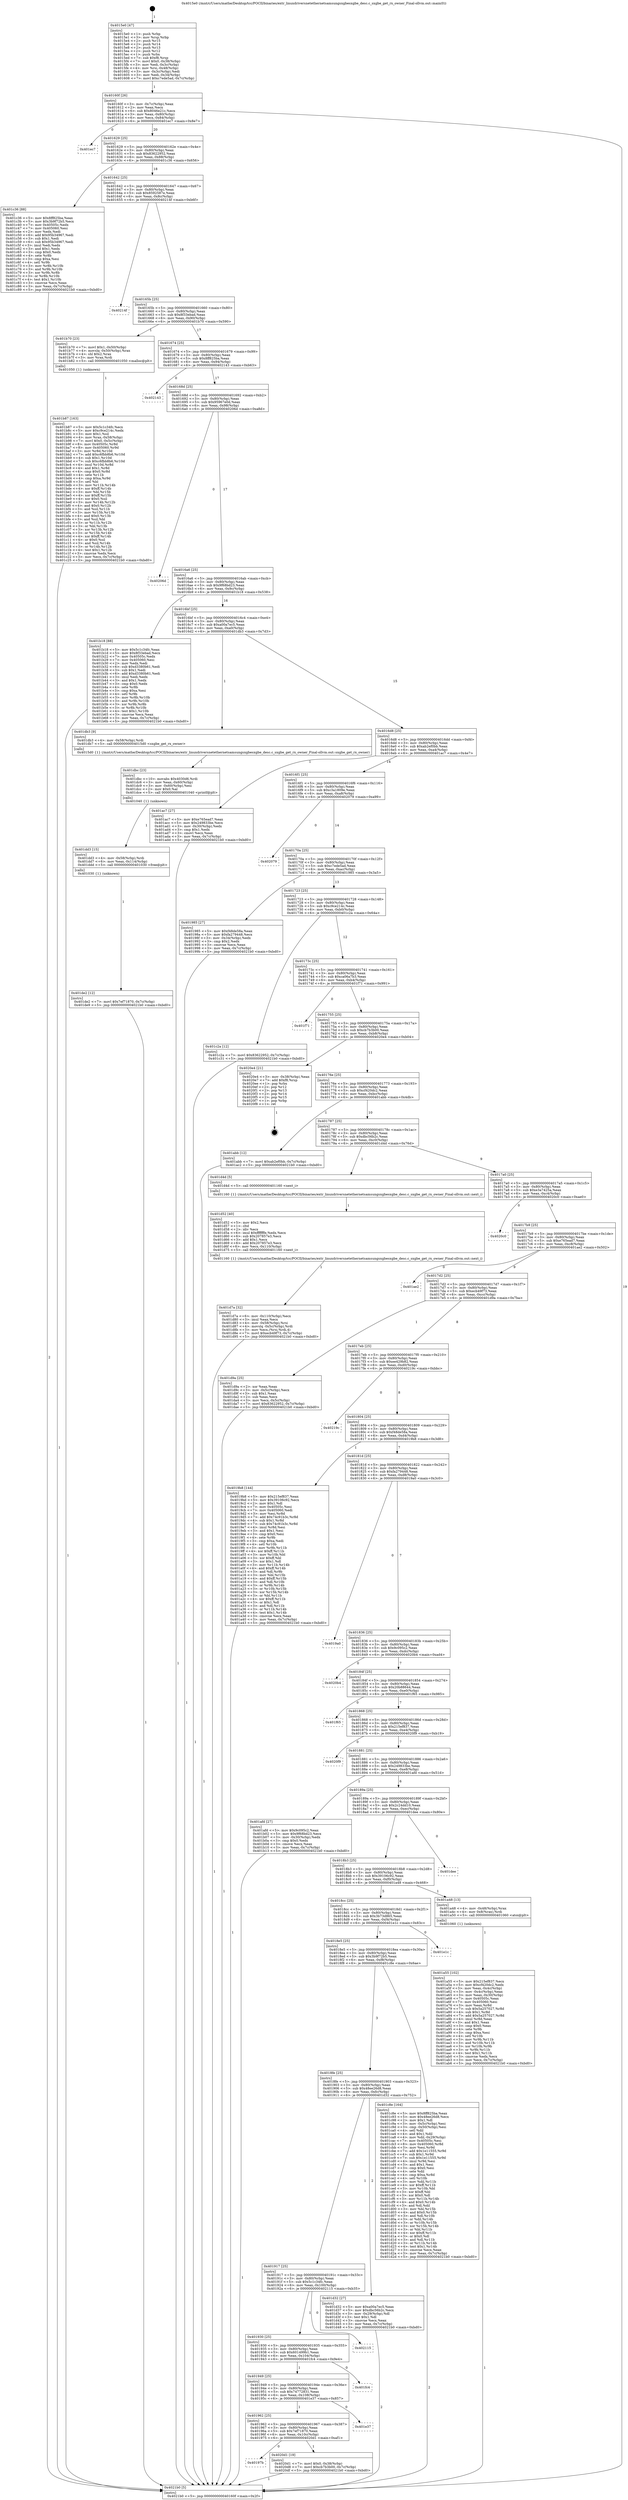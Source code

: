 digraph "0x4015e0" {
  label = "0x4015e0 (/mnt/c/Users/mathe/Desktop/tcc/POCII/binaries/extr_linuxdriversnetethernetsamsungsxgbesxgbe_desc.c_sxgbe_get_rx_owner_Final-ollvm.out::main(0))"
  labelloc = "t"
  node[shape=record]

  Entry [label="",width=0.3,height=0.3,shape=circle,fillcolor=black,style=filled]
  "0x40160f" [label="{
     0x40160f [26]\l
     | [instrs]\l
     &nbsp;&nbsp;0x40160f \<+3\>: mov -0x7c(%rbp),%eax\l
     &nbsp;&nbsp;0x401612 \<+2\>: mov %eax,%ecx\l
     &nbsp;&nbsp;0x401614 \<+6\>: sub $0x8046e21c,%ecx\l
     &nbsp;&nbsp;0x40161a \<+3\>: mov %eax,-0x80(%rbp)\l
     &nbsp;&nbsp;0x40161d \<+6\>: mov %ecx,-0x84(%rbp)\l
     &nbsp;&nbsp;0x401623 \<+6\>: je 0000000000401ec7 \<main+0x8e7\>\l
  }"]
  "0x401ec7" [label="{
     0x401ec7\l
  }", style=dashed]
  "0x401629" [label="{
     0x401629 [25]\l
     | [instrs]\l
     &nbsp;&nbsp;0x401629 \<+5\>: jmp 000000000040162e \<main+0x4e\>\l
     &nbsp;&nbsp;0x40162e \<+3\>: mov -0x80(%rbp),%eax\l
     &nbsp;&nbsp;0x401631 \<+5\>: sub $0x83622952,%eax\l
     &nbsp;&nbsp;0x401636 \<+6\>: mov %eax,-0x88(%rbp)\l
     &nbsp;&nbsp;0x40163c \<+6\>: je 0000000000401c36 \<main+0x656\>\l
  }"]
  Exit [label="",width=0.3,height=0.3,shape=circle,fillcolor=black,style=filled,peripheries=2]
  "0x401c36" [label="{
     0x401c36 [88]\l
     | [instrs]\l
     &nbsp;&nbsp;0x401c36 \<+5\>: mov $0x8ff825ba,%eax\l
     &nbsp;&nbsp;0x401c3b \<+5\>: mov $0x3b9f72b5,%ecx\l
     &nbsp;&nbsp;0x401c40 \<+7\>: mov 0x40505c,%edx\l
     &nbsp;&nbsp;0x401c47 \<+7\>: mov 0x405060,%esi\l
     &nbsp;&nbsp;0x401c4e \<+2\>: mov %edx,%edi\l
     &nbsp;&nbsp;0x401c50 \<+6\>: add $0x95b34967,%edi\l
     &nbsp;&nbsp;0x401c56 \<+3\>: sub $0x1,%edi\l
     &nbsp;&nbsp;0x401c59 \<+6\>: sub $0x95b34967,%edi\l
     &nbsp;&nbsp;0x401c5f \<+3\>: imul %edi,%edx\l
     &nbsp;&nbsp;0x401c62 \<+3\>: and $0x1,%edx\l
     &nbsp;&nbsp;0x401c65 \<+3\>: cmp $0x0,%edx\l
     &nbsp;&nbsp;0x401c68 \<+4\>: sete %r8b\l
     &nbsp;&nbsp;0x401c6c \<+3\>: cmp $0xa,%esi\l
     &nbsp;&nbsp;0x401c6f \<+4\>: setl %r9b\l
     &nbsp;&nbsp;0x401c73 \<+3\>: mov %r8b,%r10b\l
     &nbsp;&nbsp;0x401c76 \<+3\>: and %r9b,%r10b\l
     &nbsp;&nbsp;0x401c79 \<+3\>: xor %r9b,%r8b\l
     &nbsp;&nbsp;0x401c7c \<+3\>: or %r8b,%r10b\l
     &nbsp;&nbsp;0x401c7f \<+4\>: test $0x1,%r10b\l
     &nbsp;&nbsp;0x401c83 \<+3\>: cmovne %ecx,%eax\l
     &nbsp;&nbsp;0x401c86 \<+3\>: mov %eax,-0x7c(%rbp)\l
     &nbsp;&nbsp;0x401c89 \<+5\>: jmp 00000000004021b0 \<main+0xbd0\>\l
  }"]
  "0x401642" [label="{
     0x401642 [25]\l
     | [instrs]\l
     &nbsp;&nbsp;0x401642 \<+5\>: jmp 0000000000401647 \<main+0x67\>\l
     &nbsp;&nbsp;0x401647 \<+3\>: mov -0x80(%rbp),%eax\l
     &nbsp;&nbsp;0x40164a \<+5\>: sub $0x8592587e,%eax\l
     &nbsp;&nbsp;0x40164f \<+6\>: mov %eax,-0x8c(%rbp)\l
     &nbsp;&nbsp;0x401655 \<+6\>: je 000000000040214f \<main+0xb6f\>\l
  }"]
  "0x40197b" [label="{
     0x40197b\l
  }", style=dashed]
  "0x40214f" [label="{
     0x40214f\l
  }", style=dashed]
  "0x40165b" [label="{
     0x40165b [25]\l
     | [instrs]\l
     &nbsp;&nbsp;0x40165b \<+5\>: jmp 0000000000401660 \<main+0x80\>\l
     &nbsp;&nbsp;0x401660 \<+3\>: mov -0x80(%rbp),%eax\l
     &nbsp;&nbsp;0x401663 \<+5\>: sub $0x8f33ebad,%eax\l
     &nbsp;&nbsp;0x401668 \<+6\>: mov %eax,-0x90(%rbp)\l
     &nbsp;&nbsp;0x40166e \<+6\>: je 0000000000401b70 \<main+0x590\>\l
  }"]
  "0x4020d1" [label="{
     0x4020d1 [19]\l
     | [instrs]\l
     &nbsp;&nbsp;0x4020d1 \<+7\>: movl $0x0,-0x38(%rbp)\l
     &nbsp;&nbsp;0x4020d8 \<+7\>: movl $0xcb7b3b00,-0x7c(%rbp)\l
     &nbsp;&nbsp;0x4020df \<+5\>: jmp 00000000004021b0 \<main+0xbd0\>\l
  }"]
  "0x401b70" [label="{
     0x401b70 [23]\l
     | [instrs]\l
     &nbsp;&nbsp;0x401b70 \<+7\>: movl $0x1,-0x50(%rbp)\l
     &nbsp;&nbsp;0x401b77 \<+4\>: movslq -0x50(%rbp),%rax\l
     &nbsp;&nbsp;0x401b7b \<+4\>: shl $0x2,%rax\l
     &nbsp;&nbsp;0x401b7f \<+3\>: mov %rax,%rdi\l
     &nbsp;&nbsp;0x401b82 \<+5\>: call 0000000000401050 \<malloc@plt\>\l
     | [calls]\l
     &nbsp;&nbsp;0x401050 \{1\} (unknown)\l
  }"]
  "0x401674" [label="{
     0x401674 [25]\l
     | [instrs]\l
     &nbsp;&nbsp;0x401674 \<+5\>: jmp 0000000000401679 \<main+0x99\>\l
     &nbsp;&nbsp;0x401679 \<+3\>: mov -0x80(%rbp),%eax\l
     &nbsp;&nbsp;0x40167c \<+5\>: sub $0x8ff825ba,%eax\l
     &nbsp;&nbsp;0x401681 \<+6\>: mov %eax,-0x94(%rbp)\l
     &nbsp;&nbsp;0x401687 \<+6\>: je 0000000000402143 \<main+0xb63\>\l
  }"]
  "0x401962" [label="{
     0x401962 [25]\l
     | [instrs]\l
     &nbsp;&nbsp;0x401962 \<+5\>: jmp 0000000000401967 \<main+0x387\>\l
     &nbsp;&nbsp;0x401967 \<+3\>: mov -0x80(%rbp),%eax\l
     &nbsp;&nbsp;0x40196a \<+5\>: sub $0x7ef71870,%eax\l
     &nbsp;&nbsp;0x40196f \<+6\>: mov %eax,-0x10c(%rbp)\l
     &nbsp;&nbsp;0x401975 \<+6\>: je 00000000004020d1 \<main+0xaf1\>\l
  }"]
  "0x402143" [label="{
     0x402143\l
  }", style=dashed]
  "0x40168d" [label="{
     0x40168d [25]\l
     | [instrs]\l
     &nbsp;&nbsp;0x40168d \<+5\>: jmp 0000000000401692 \<main+0xb2\>\l
     &nbsp;&nbsp;0x401692 \<+3\>: mov -0x80(%rbp),%eax\l
     &nbsp;&nbsp;0x401695 \<+5\>: sub $0x95967e0d,%eax\l
     &nbsp;&nbsp;0x40169a \<+6\>: mov %eax,-0x98(%rbp)\l
     &nbsp;&nbsp;0x4016a0 \<+6\>: je 000000000040206d \<main+0xa8d\>\l
  }"]
  "0x401e37" [label="{
     0x401e37\l
  }", style=dashed]
  "0x40206d" [label="{
     0x40206d\l
  }", style=dashed]
  "0x4016a6" [label="{
     0x4016a6 [25]\l
     | [instrs]\l
     &nbsp;&nbsp;0x4016a6 \<+5\>: jmp 00000000004016ab \<main+0xcb\>\l
     &nbsp;&nbsp;0x4016ab \<+3\>: mov -0x80(%rbp),%eax\l
     &nbsp;&nbsp;0x4016ae \<+5\>: sub $0x9f68bd23,%eax\l
     &nbsp;&nbsp;0x4016b3 \<+6\>: mov %eax,-0x9c(%rbp)\l
     &nbsp;&nbsp;0x4016b9 \<+6\>: je 0000000000401b18 \<main+0x538\>\l
  }"]
  "0x401949" [label="{
     0x401949 [25]\l
     | [instrs]\l
     &nbsp;&nbsp;0x401949 \<+5\>: jmp 000000000040194e \<main+0x36e\>\l
     &nbsp;&nbsp;0x40194e \<+3\>: mov -0x80(%rbp),%eax\l
     &nbsp;&nbsp;0x401951 \<+5\>: sub $0x74772831,%eax\l
     &nbsp;&nbsp;0x401956 \<+6\>: mov %eax,-0x108(%rbp)\l
     &nbsp;&nbsp;0x40195c \<+6\>: je 0000000000401e37 \<main+0x857\>\l
  }"]
  "0x401b18" [label="{
     0x401b18 [88]\l
     | [instrs]\l
     &nbsp;&nbsp;0x401b18 \<+5\>: mov $0x5c1c34fc,%eax\l
     &nbsp;&nbsp;0x401b1d \<+5\>: mov $0x8f33ebad,%ecx\l
     &nbsp;&nbsp;0x401b22 \<+7\>: mov 0x40505c,%edx\l
     &nbsp;&nbsp;0x401b29 \<+7\>: mov 0x405060,%esi\l
     &nbsp;&nbsp;0x401b30 \<+2\>: mov %edx,%edi\l
     &nbsp;&nbsp;0x401b32 \<+6\>: sub $0xd3380b61,%edi\l
     &nbsp;&nbsp;0x401b38 \<+3\>: sub $0x1,%edi\l
     &nbsp;&nbsp;0x401b3b \<+6\>: add $0xd3380b61,%edi\l
     &nbsp;&nbsp;0x401b41 \<+3\>: imul %edi,%edx\l
     &nbsp;&nbsp;0x401b44 \<+3\>: and $0x1,%edx\l
     &nbsp;&nbsp;0x401b47 \<+3\>: cmp $0x0,%edx\l
     &nbsp;&nbsp;0x401b4a \<+4\>: sete %r8b\l
     &nbsp;&nbsp;0x401b4e \<+3\>: cmp $0xa,%esi\l
     &nbsp;&nbsp;0x401b51 \<+4\>: setl %r9b\l
     &nbsp;&nbsp;0x401b55 \<+3\>: mov %r8b,%r10b\l
     &nbsp;&nbsp;0x401b58 \<+3\>: and %r9b,%r10b\l
     &nbsp;&nbsp;0x401b5b \<+3\>: xor %r9b,%r8b\l
     &nbsp;&nbsp;0x401b5e \<+3\>: or %r8b,%r10b\l
     &nbsp;&nbsp;0x401b61 \<+4\>: test $0x1,%r10b\l
     &nbsp;&nbsp;0x401b65 \<+3\>: cmovne %ecx,%eax\l
     &nbsp;&nbsp;0x401b68 \<+3\>: mov %eax,-0x7c(%rbp)\l
     &nbsp;&nbsp;0x401b6b \<+5\>: jmp 00000000004021b0 \<main+0xbd0\>\l
  }"]
  "0x4016bf" [label="{
     0x4016bf [25]\l
     | [instrs]\l
     &nbsp;&nbsp;0x4016bf \<+5\>: jmp 00000000004016c4 \<main+0xe4\>\l
     &nbsp;&nbsp;0x4016c4 \<+3\>: mov -0x80(%rbp),%eax\l
     &nbsp;&nbsp;0x4016c7 \<+5\>: sub $0xa00a7ec5,%eax\l
     &nbsp;&nbsp;0x4016cc \<+6\>: mov %eax,-0xa0(%rbp)\l
     &nbsp;&nbsp;0x4016d2 \<+6\>: je 0000000000401db3 \<main+0x7d3\>\l
  }"]
  "0x401fc4" [label="{
     0x401fc4\l
  }", style=dashed]
  "0x401db3" [label="{
     0x401db3 [9]\l
     | [instrs]\l
     &nbsp;&nbsp;0x401db3 \<+4\>: mov -0x58(%rbp),%rdi\l
     &nbsp;&nbsp;0x401db7 \<+5\>: call 00000000004015d0 \<sxgbe_get_rx_owner\>\l
     | [calls]\l
     &nbsp;&nbsp;0x4015d0 \{1\} (/mnt/c/Users/mathe/Desktop/tcc/POCII/binaries/extr_linuxdriversnetethernetsamsungsxgbesxgbe_desc.c_sxgbe_get_rx_owner_Final-ollvm.out::sxgbe_get_rx_owner)\l
  }"]
  "0x4016d8" [label="{
     0x4016d8 [25]\l
     | [instrs]\l
     &nbsp;&nbsp;0x4016d8 \<+5\>: jmp 00000000004016dd \<main+0xfd\>\l
     &nbsp;&nbsp;0x4016dd \<+3\>: mov -0x80(%rbp),%eax\l
     &nbsp;&nbsp;0x4016e0 \<+5\>: sub $0xab2ef0bb,%eax\l
     &nbsp;&nbsp;0x4016e5 \<+6\>: mov %eax,-0xa4(%rbp)\l
     &nbsp;&nbsp;0x4016eb \<+6\>: je 0000000000401ac7 \<main+0x4e7\>\l
  }"]
  "0x401930" [label="{
     0x401930 [25]\l
     | [instrs]\l
     &nbsp;&nbsp;0x401930 \<+5\>: jmp 0000000000401935 \<main+0x355\>\l
     &nbsp;&nbsp;0x401935 \<+3\>: mov -0x80(%rbp),%eax\l
     &nbsp;&nbsp;0x401938 \<+5\>: sub $0x601499b1,%eax\l
     &nbsp;&nbsp;0x40193d \<+6\>: mov %eax,-0x104(%rbp)\l
     &nbsp;&nbsp;0x401943 \<+6\>: je 0000000000401fc4 \<main+0x9e4\>\l
  }"]
  "0x401ac7" [label="{
     0x401ac7 [27]\l
     | [instrs]\l
     &nbsp;&nbsp;0x401ac7 \<+5\>: mov $0xe765ead7,%eax\l
     &nbsp;&nbsp;0x401acc \<+5\>: mov $0x249833be,%ecx\l
     &nbsp;&nbsp;0x401ad1 \<+3\>: mov -0x30(%rbp),%edx\l
     &nbsp;&nbsp;0x401ad4 \<+3\>: cmp $0x1,%edx\l
     &nbsp;&nbsp;0x401ad7 \<+3\>: cmovl %ecx,%eax\l
     &nbsp;&nbsp;0x401ada \<+3\>: mov %eax,-0x7c(%rbp)\l
     &nbsp;&nbsp;0x401add \<+5\>: jmp 00000000004021b0 \<main+0xbd0\>\l
  }"]
  "0x4016f1" [label="{
     0x4016f1 [25]\l
     | [instrs]\l
     &nbsp;&nbsp;0x4016f1 \<+5\>: jmp 00000000004016f6 \<main+0x116\>\l
     &nbsp;&nbsp;0x4016f6 \<+3\>: mov -0x80(%rbp),%eax\l
     &nbsp;&nbsp;0x4016f9 \<+5\>: sub $0xc3a1809e,%eax\l
     &nbsp;&nbsp;0x4016fe \<+6\>: mov %eax,-0xa8(%rbp)\l
     &nbsp;&nbsp;0x401704 \<+6\>: je 0000000000402079 \<main+0xa99\>\l
  }"]
  "0x402115" [label="{
     0x402115\l
  }", style=dashed]
  "0x402079" [label="{
     0x402079\l
  }", style=dashed]
  "0x40170a" [label="{
     0x40170a [25]\l
     | [instrs]\l
     &nbsp;&nbsp;0x40170a \<+5\>: jmp 000000000040170f \<main+0x12f\>\l
     &nbsp;&nbsp;0x40170f \<+3\>: mov -0x80(%rbp),%eax\l
     &nbsp;&nbsp;0x401712 \<+5\>: sub $0xc7ede5ad,%eax\l
     &nbsp;&nbsp;0x401717 \<+6\>: mov %eax,-0xac(%rbp)\l
     &nbsp;&nbsp;0x40171d \<+6\>: je 0000000000401985 \<main+0x3a5\>\l
  }"]
  "0x401de2" [label="{
     0x401de2 [12]\l
     | [instrs]\l
     &nbsp;&nbsp;0x401de2 \<+7\>: movl $0x7ef71870,-0x7c(%rbp)\l
     &nbsp;&nbsp;0x401de9 \<+5\>: jmp 00000000004021b0 \<main+0xbd0\>\l
  }"]
  "0x401985" [label="{
     0x401985 [27]\l
     | [instrs]\l
     &nbsp;&nbsp;0x401985 \<+5\>: mov $0xf48de58a,%eax\l
     &nbsp;&nbsp;0x40198a \<+5\>: mov $0xfa279448,%ecx\l
     &nbsp;&nbsp;0x40198f \<+3\>: mov -0x34(%rbp),%edx\l
     &nbsp;&nbsp;0x401992 \<+3\>: cmp $0x2,%edx\l
     &nbsp;&nbsp;0x401995 \<+3\>: cmovne %ecx,%eax\l
     &nbsp;&nbsp;0x401998 \<+3\>: mov %eax,-0x7c(%rbp)\l
     &nbsp;&nbsp;0x40199b \<+5\>: jmp 00000000004021b0 \<main+0xbd0\>\l
  }"]
  "0x401723" [label="{
     0x401723 [25]\l
     | [instrs]\l
     &nbsp;&nbsp;0x401723 \<+5\>: jmp 0000000000401728 \<main+0x148\>\l
     &nbsp;&nbsp;0x401728 \<+3\>: mov -0x80(%rbp),%eax\l
     &nbsp;&nbsp;0x40172b \<+5\>: sub $0xc9ce214c,%eax\l
     &nbsp;&nbsp;0x401730 \<+6\>: mov %eax,-0xb0(%rbp)\l
     &nbsp;&nbsp;0x401736 \<+6\>: je 0000000000401c2a \<main+0x64a\>\l
  }"]
  "0x4021b0" [label="{
     0x4021b0 [5]\l
     | [instrs]\l
     &nbsp;&nbsp;0x4021b0 \<+5\>: jmp 000000000040160f \<main+0x2f\>\l
  }"]
  "0x4015e0" [label="{
     0x4015e0 [47]\l
     | [instrs]\l
     &nbsp;&nbsp;0x4015e0 \<+1\>: push %rbp\l
     &nbsp;&nbsp;0x4015e1 \<+3\>: mov %rsp,%rbp\l
     &nbsp;&nbsp;0x4015e4 \<+2\>: push %r15\l
     &nbsp;&nbsp;0x4015e6 \<+2\>: push %r14\l
     &nbsp;&nbsp;0x4015e8 \<+2\>: push %r13\l
     &nbsp;&nbsp;0x4015ea \<+2\>: push %r12\l
     &nbsp;&nbsp;0x4015ec \<+1\>: push %rbx\l
     &nbsp;&nbsp;0x4015ed \<+7\>: sub $0xf8,%rsp\l
     &nbsp;&nbsp;0x4015f4 \<+7\>: movl $0x0,-0x38(%rbp)\l
     &nbsp;&nbsp;0x4015fb \<+3\>: mov %edi,-0x3c(%rbp)\l
     &nbsp;&nbsp;0x4015fe \<+4\>: mov %rsi,-0x48(%rbp)\l
     &nbsp;&nbsp;0x401602 \<+3\>: mov -0x3c(%rbp),%edi\l
     &nbsp;&nbsp;0x401605 \<+3\>: mov %edi,-0x34(%rbp)\l
     &nbsp;&nbsp;0x401608 \<+7\>: movl $0xc7ede5ad,-0x7c(%rbp)\l
  }"]
  "0x401dd3" [label="{
     0x401dd3 [15]\l
     | [instrs]\l
     &nbsp;&nbsp;0x401dd3 \<+4\>: mov -0x58(%rbp),%rdi\l
     &nbsp;&nbsp;0x401dd7 \<+6\>: mov %eax,-0x114(%rbp)\l
     &nbsp;&nbsp;0x401ddd \<+5\>: call 0000000000401030 \<free@plt\>\l
     | [calls]\l
     &nbsp;&nbsp;0x401030 \{1\} (unknown)\l
  }"]
  "0x401c2a" [label="{
     0x401c2a [12]\l
     | [instrs]\l
     &nbsp;&nbsp;0x401c2a \<+7\>: movl $0x83622952,-0x7c(%rbp)\l
     &nbsp;&nbsp;0x401c31 \<+5\>: jmp 00000000004021b0 \<main+0xbd0\>\l
  }"]
  "0x40173c" [label="{
     0x40173c [25]\l
     | [instrs]\l
     &nbsp;&nbsp;0x40173c \<+5\>: jmp 0000000000401741 \<main+0x161\>\l
     &nbsp;&nbsp;0x401741 \<+3\>: mov -0x80(%rbp),%eax\l
     &nbsp;&nbsp;0x401744 \<+5\>: sub $0xca06a7b3,%eax\l
     &nbsp;&nbsp;0x401749 \<+6\>: mov %eax,-0xb4(%rbp)\l
     &nbsp;&nbsp;0x40174f \<+6\>: je 0000000000401f71 \<main+0x991\>\l
  }"]
  "0x401dbc" [label="{
     0x401dbc [23]\l
     | [instrs]\l
     &nbsp;&nbsp;0x401dbc \<+10\>: movabs $0x4030d6,%rdi\l
     &nbsp;&nbsp;0x401dc6 \<+3\>: mov %eax,-0x60(%rbp)\l
     &nbsp;&nbsp;0x401dc9 \<+3\>: mov -0x60(%rbp),%esi\l
     &nbsp;&nbsp;0x401dcc \<+2\>: mov $0x0,%al\l
     &nbsp;&nbsp;0x401dce \<+5\>: call 0000000000401040 \<printf@plt\>\l
     | [calls]\l
     &nbsp;&nbsp;0x401040 \{1\} (unknown)\l
  }"]
  "0x401f71" [label="{
     0x401f71\l
  }", style=dashed]
  "0x401755" [label="{
     0x401755 [25]\l
     | [instrs]\l
     &nbsp;&nbsp;0x401755 \<+5\>: jmp 000000000040175a \<main+0x17a\>\l
     &nbsp;&nbsp;0x40175a \<+3\>: mov -0x80(%rbp),%eax\l
     &nbsp;&nbsp;0x40175d \<+5\>: sub $0xcb7b3b00,%eax\l
     &nbsp;&nbsp;0x401762 \<+6\>: mov %eax,-0xb8(%rbp)\l
     &nbsp;&nbsp;0x401768 \<+6\>: je 00000000004020e4 \<main+0xb04\>\l
  }"]
  "0x401d7a" [label="{
     0x401d7a [32]\l
     | [instrs]\l
     &nbsp;&nbsp;0x401d7a \<+6\>: mov -0x110(%rbp),%ecx\l
     &nbsp;&nbsp;0x401d80 \<+3\>: imul %eax,%ecx\l
     &nbsp;&nbsp;0x401d83 \<+4\>: mov -0x58(%rbp),%rsi\l
     &nbsp;&nbsp;0x401d87 \<+4\>: movslq -0x5c(%rbp),%rdi\l
     &nbsp;&nbsp;0x401d8b \<+3\>: mov %ecx,(%rsi,%rdi,4)\l
     &nbsp;&nbsp;0x401d8e \<+7\>: movl $0xecb49f73,-0x7c(%rbp)\l
     &nbsp;&nbsp;0x401d95 \<+5\>: jmp 00000000004021b0 \<main+0xbd0\>\l
  }"]
  "0x4020e4" [label="{
     0x4020e4 [21]\l
     | [instrs]\l
     &nbsp;&nbsp;0x4020e4 \<+3\>: mov -0x38(%rbp),%eax\l
     &nbsp;&nbsp;0x4020e7 \<+7\>: add $0xf8,%rsp\l
     &nbsp;&nbsp;0x4020ee \<+1\>: pop %rbx\l
     &nbsp;&nbsp;0x4020ef \<+2\>: pop %r12\l
     &nbsp;&nbsp;0x4020f1 \<+2\>: pop %r13\l
     &nbsp;&nbsp;0x4020f3 \<+2\>: pop %r14\l
     &nbsp;&nbsp;0x4020f5 \<+2\>: pop %r15\l
     &nbsp;&nbsp;0x4020f7 \<+1\>: pop %rbp\l
     &nbsp;&nbsp;0x4020f8 \<+1\>: ret\l
  }"]
  "0x40176e" [label="{
     0x40176e [25]\l
     | [instrs]\l
     &nbsp;&nbsp;0x40176e \<+5\>: jmp 0000000000401773 \<main+0x193\>\l
     &nbsp;&nbsp;0x401773 \<+3\>: mov -0x80(%rbp),%eax\l
     &nbsp;&nbsp;0x401776 \<+5\>: sub $0xcf420dc2,%eax\l
     &nbsp;&nbsp;0x40177b \<+6\>: mov %eax,-0xbc(%rbp)\l
     &nbsp;&nbsp;0x401781 \<+6\>: je 0000000000401abb \<main+0x4db\>\l
  }"]
  "0x401d52" [label="{
     0x401d52 [40]\l
     | [instrs]\l
     &nbsp;&nbsp;0x401d52 \<+5\>: mov $0x2,%ecx\l
     &nbsp;&nbsp;0x401d57 \<+1\>: cltd\l
     &nbsp;&nbsp;0x401d58 \<+2\>: idiv %ecx\l
     &nbsp;&nbsp;0x401d5a \<+6\>: imul $0xfffffffe,%edx,%ecx\l
     &nbsp;&nbsp;0x401d60 \<+6\>: sub $0x207857e3,%ecx\l
     &nbsp;&nbsp;0x401d66 \<+3\>: add $0x1,%ecx\l
     &nbsp;&nbsp;0x401d69 \<+6\>: add $0x207857e3,%ecx\l
     &nbsp;&nbsp;0x401d6f \<+6\>: mov %ecx,-0x110(%rbp)\l
     &nbsp;&nbsp;0x401d75 \<+5\>: call 0000000000401160 \<next_i\>\l
     | [calls]\l
     &nbsp;&nbsp;0x401160 \{1\} (/mnt/c/Users/mathe/Desktop/tcc/POCII/binaries/extr_linuxdriversnetethernetsamsungsxgbesxgbe_desc.c_sxgbe_get_rx_owner_Final-ollvm.out::next_i)\l
  }"]
  "0x401abb" [label="{
     0x401abb [12]\l
     | [instrs]\l
     &nbsp;&nbsp;0x401abb \<+7\>: movl $0xab2ef0bb,-0x7c(%rbp)\l
     &nbsp;&nbsp;0x401ac2 \<+5\>: jmp 00000000004021b0 \<main+0xbd0\>\l
  }"]
  "0x401787" [label="{
     0x401787 [25]\l
     | [instrs]\l
     &nbsp;&nbsp;0x401787 \<+5\>: jmp 000000000040178c \<main+0x1ac\>\l
     &nbsp;&nbsp;0x40178c \<+3\>: mov -0x80(%rbp),%eax\l
     &nbsp;&nbsp;0x40178f \<+5\>: sub $0xdbc56b2c,%eax\l
     &nbsp;&nbsp;0x401794 \<+6\>: mov %eax,-0xc0(%rbp)\l
     &nbsp;&nbsp;0x40179a \<+6\>: je 0000000000401d4d \<main+0x76d\>\l
  }"]
  "0x401917" [label="{
     0x401917 [25]\l
     | [instrs]\l
     &nbsp;&nbsp;0x401917 \<+5\>: jmp 000000000040191c \<main+0x33c\>\l
     &nbsp;&nbsp;0x40191c \<+3\>: mov -0x80(%rbp),%eax\l
     &nbsp;&nbsp;0x40191f \<+5\>: sub $0x5c1c34fc,%eax\l
     &nbsp;&nbsp;0x401924 \<+6\>: mov %eax,-0x100(%rbp)\l
     &nbsp;&nbsp;0x40192a \<+6\>: je 0000000000402115 \<main+0xb35\>\l
  }"]
  "0x401d4d" [label="{
     0x401d4d [5]\l
     | [instrs]\l
     &nbsp;&nbsp;0x401d4d \<+5\>: call 0000000000401160 \<next_i\>\l
     | [calls]\l
     &nbsp;&nbsp;0x401160 \{1\} (/mnt/c/Users/mathe/Desktop/tcc/POCII/binaries/extr_linuxdriversnetethernetsamsungsxgbesxgbe_desc.c_sxgbe_get_rx_owner_Final-ollvm.out::next_i)\l
  }"]
  "0x4017a0" [label="{
     0x4017a0 [25]\l
     | [instrs]\l
     &nbsp;&nbsp;0x4017a0 \<+5\>: jmp 00000000004017a5 \<main+0x1c5\>\l
     &nbsp;&nbsp;0x4017a5 \<+3\>: mov -0x80(%rbp),%eax\l
     &nbsp;&nbsp;0x4017a8 \<+5\>: sub $0xe3a7425a,%eax\l
     &nbsp;&nbsp;0x4017ad \<+6\>: mov %eax,-0xc4(%rbp)\l
     &nbsp;&nbsp;0x4017b3 \<+6\>: je 00000000004020c0 \<main+0xae0\>\l
  }"]
  "0x401d32" [label="{
     0x401d32 [27]\l
     | [instrs]\l
     &nbsp;&nbsp;0x401d32 \<+5\>: mov $0xa00a7ec5,%eax\l
     &nbsp;&nbsp;0x401d37 \<+5\>: mov $0xdbc56b2c,%ecx\l
     &nbsp;&nbsp;0x401d3c \<+3\>: mov -0x29(%rbp),%dl\l
     &nbsp;&nbsp;0x401d3f \<+3\>: test $0x1,%dl\l
     &nbsp;&nbsp;0x401d42 \<+3\>: cmovne %ecx,%eax\l
     &nbsp;&nbsp;0x401d45 \<+3\>: mov %eax,-0x7c(%rbp)\l
     &nbsp;&nbsp;0x401d48 \<+5\>: jmp 00000000004021b0 \<main+0xbd0\>\l
  }"]
  "0x4020c0" [label="{
     0x4020c0\l
  }", style=dashed]
  "0x4017b9" [label="{
     0x4017b9 [25]\l
     | [instrs]\l
     &nbsp;&nbsp;0x4017b9 \<+5\>: jmp 00000000004017be \<main+0x1de\>\l
     &nbsp;&nbsp;0x4017be \<+3\>: mov -0x80(%rbp),%eax\l
     &nbsp;&nbsp;0x4017c1 \<+5\>: sub $0xe765ead7,%eax\l
     &nbsp;&nbsp;0x4017c6 \<+6\>: mov %eax,-0xc8(%rbp)\l
     &nbsp;&nbsp;0x4017cc \<+6\>: je 0000000000401ae2 \<main+0x502\>\l
  }"]
  "0x4018fe" [label="{
     0x4018fe [25]\l
     | [instrs]\l
     &nbsp;&nbsp;0x4018fe \<+5\>: jmp 0000000000401903 \<main+0x323\>\l
     &nbsp;&nbsp;0x401903 \<+3\>: mov -0x80(%rbp),%eax\l
     &nbsp;&nbsp;0x401906 \<+5\>: sub $0x48ee26d8,%eax\l
     &nbsp;&nbsp;0x40190b \<+6\>: mov %eax,-0xfc(%rbp)\l
     &nbsp;&nbsp;0x401911 \<+6\>: je 0000000000401d32 \<main+0x752\>\l
  }"]
  "0x401ae2" [label="{
     0x401ae2\l
  }", style=dashed]
  "0x4017d2" [label="{
     0x4017d2 [25]\l
     | [instrs]\l
     &nbsp;&nbsp;0x4017d2 \<+5\>: jmp 00000000004017d7 \<main+0x1f7\>\l
     &nbsp;&nbsp;0x4017d7 \<+3\>: mov -0x80(%rbp),%eax\l
     &nbsp;&nbsp;0x4017da \<+5\>: sub $0xecb49f73,%eax\l
     &nbsp;&nbsp;0x4017df \<+6\>: mov %eax,-0xcc(%rbp)\l
     &nbsp;&nbsp;0x4017e5 \<+6\>: je 0000000000401d9a \<main+0x7ba\>\l
  }"]
  "0x401c8e" [label="{
     0x401c8e [164]\l
     | [instrs]\l
     &nbsp;&nbsp;0x401c8e \<+5\>: mov $0x8ff825ba,%eax\l
     &nbsp;&nbsp;0x401c93 \<+5\>: mov $0x48ee26d8,%ecx\l
     &nbsp;&nbsp;0x401c98 \<+2\>: mov $0x1,%dl\l
     &nbsp;&nbsp;0x401c9a \<+3\>: mov -0x5c(%rbp),%esi\l
     &nbsp;&nbsp;0x401c9d \<+3\>: cmp -0x50(%rbp),%esi\l
     &nbsp;&nbsp;0x401ca0 \<+4\>: setl %dil\l
     &nbsp;&nbsp;0x401ca4 \<+4\>: and $0x1,%dil\l
     &nbsp;&nbsp;0x401ca8 \<+4\>: mov %dil,-0x29(%rbp)\l
     &nbsp;&nbsp;0x401cac \<+7\>: mov 0x40505c,%esi\l
     &nbsp;&nbsp;0x401cb3 \<+8\>: mov 0x405060,%r8d\l
     &nbsp;&nbsp;0x401cbb \<+3\>: mov %esi,%r9d\l
     &nbsp;&nbsp;0x401cbe \<+7\>: add $0x1e11555,%r9d\l
     &nbsp;&nbsp;0x401cc5 \<+4\>: sub $0x1,%r9d\l
     &nbsp;&nbsp;0x401cc9 \<+7\>: sub $0x1e11555,%r9d\l
     &nbsp;&nbsp;0x401cd0 \<+4\>: imul %r9d,%esi\l
     &nbsp;&nbsp;0x401cd4 \<+3\>: and $0x1,%esi\l
     &nbsp;&nbsp;0x401cd7 \<+3\>: cmp $0x0,%esi\l
     &nbsp;&nbsp;0x401cda \<+4\>: sete %dil\l
     &nbsp;&nbsp;0x401cde \<+4\>: cmp $0xa,%r8d\l
     &nbsp;&nbsp;0x401ce2 \<+4\>: setl %r10b\l
     &nbsp;&nbsp;0x401ce6 \<+3\>: mov %dil,%r11b\l
     &nbsp;&nbsp;0x401ce9 \<+4\>: xor $0xff,%r11b\l
     &nbsp;&nbsp;0x401ced \<+3\>: mov %r10b,%bl\l
     &nbsp;&nbsp;0x401cf0 \<+3\>: xor $0xff,%bl\l
     &nbsp;&nbsp;0x401cf3 \<+3\>: xor $0x0,%dl\l
     &nbsp;&nbsp;0x401cf6 \<+3\>: mov %r11b,%r14b\l
     &nbsp;&nbsp;0x401cf9 \<+4\>: and $0x0,%r14b\l
     &nbsp;&nbsp;0x401cfd \<+3\>: and %dl,%dil\l
     &nbsp;&nbsp;0x401d00 \<+3\>: mov %bl,%r15b\l
     &nbsp;&nbsp;0x401d03 \<+4\>: and $0x0,%r15b\l
     &nbsp;&nbsp;0x401d07 \<+3\>: and %dl,%r10b\l
     &nbsp;&nbsp;0x401d0a \<+3\>: or %dil,%r14b\l
     &nbsp;&nbsp;0x401d0d \<+3\>: or %r10b,%r15b\l
     &nbsp;&nbsp;0x401d10 \<+3\>: xor %r15b,%r14b\l
     &nbsp;&nbsp;0x401d13 \<+3\>: or %bl,%r11b\l
     &nbsp;&nbsp;0x401d16 \<+4\>: xor $0xff,%r11b\l
     &nbsp;&nbsp;0x401d1a \<+3\>: or $0x0,%dl\l
     &nbsp;&nbsp;0x401d1d \<+3\>: and %dl,%r11b\l
     &nbsp;&nbsp;0x401d20 \<+3\>: or %r11b,%r14b\l
     &nbsp;&nbsp;0x401d23 \<+4\>: test $0x1,%r14b\l
     &nbsp;&nbsp;0x401d27 \<+3\>: cmovne %ecx,%eax\l
     &nbsp;&nbsp;0x401d2a \<+3\>: mov %eax,-0x7c(%rbp)\l
     &nbsp;&nbsp;0x401d2d \<+5\>: jmp 00000000004021b0 \<main+0xbd0\>\l
  }"]
  "0x401d9a" [label="{
     0x401d9a [25]\l
     | [instrs]\l
     &nbsp;&nbsp;0x401d9a \<+2\>: xor %eax,%eax\l
     &nbsp;&nbsp;0x401d9c \<+3\>: mov -0x5c(%rbp),%ecx\l
     &nbsp;&nbsp;0x401d9f \<+3\>: sub $0x1,%eax\l
     &nbsp;&nbsp;0x401da2 \<+2\>: sub %eax,%ecx\l
     &nbsp;&nbsp;0x401da4 \<+3\>: mov %ecx,-0x5c(%rbp)\l
     &nbsp;&nbsp;0x401da7 \<+7\>: movl $0x83622952,-0x7c(%rbp)\l
     &nbsp;&nbsp;0x401dae \<+5\>: jmp 00000000004021b0 \<main+0xbd0\>\l
  }"]
  "0x4017eb" [label="{
     0x4017eb [25]\l
     | [instrs]\l
     &nbsp;&nbsp;0x4017eb \<+5\>: jmp 00000000004017f0 \<main+0x210\>\l
     &nbsp;&nbsp;0x4017f0 \<+3\>: mov -0x80(%rbp),%eax\l
     &nbsp;&nbsp;0x4017f3 \<+5\>: sub $0xee429b82,%eax\l
     &nbsp;&nbsp;0x4017f8 \<+6\>: mov %eax,-0xd0(%rbp)\l
     &nbsp;&nbsp;0x4017fe \<+6\>: je 000000000040219c \<main+0xbbc\>\l
  }"]
  "0x4018e5" [label="{
     0x4018e5 [25]\l
     | [instrs]\l
     &nbsp;&nbsp;0x4018e5 \<+5\>: jmp 00000000004018ea \<main+0x30a\>\l
     &nbsp;&nbsp;0x4018ea \<+3\>: mov -0x80(%rbp),%eax\l
     &nbsp;&nbsp;0x4018ed \<+5\>: sub $0x3b9f72b5,%eax\l
     &nbsp;&nbsp;0x4018f2 \<+6\>: mov %eax,-0xf8(%rbp)\l
     &nbsp;&nbsp;0x4018f8 \<+6\>: je 0000000000401c8e \<main+0x6ae\>\l
  }"]
  "0x40219c" [label="{
     0x40219c\l
  }", style=dashed]
  "0x401804" [label="{
     0x401804 [25]\l
     | [instrs]\l
     &nbsp;&nbsp;0x401804 \<+5\>: jmp 0000000000401809 \<main+0x229\>\l
     &nbsp;&nbsp;0x401809 \<+3\>: mov -0x80(%rbp),%eax\l
     &nbsp;&nbsp;0x40180c \<+5\>: sub $0xf48de58a,%eax\l
     &nbsp;&nbsp;0x401811 \<+6\>: mov %eax,-0xd4(%rbp)\l
     &nbsp;&nbsp;0x401817 \<+6\>: je 00000000004019b8 \<main+0x3d8\>\l
  }"]
  "0x401e1c" [label="{
     0x401e1c\l
  }", style=dashed]
  "0x4019b8" [label="{
     0x4019b8 [144]\l
     | [instrs]\l
     &nbsp;&nbsp;0x4019b8 \<+5\>: mov $0x215ef837,%eax\l
     &nbsp;&nbsp;0x4019bd \<+5\>: mov $0x39106c92,%ecx\l
     &nbsp;&nbsp;0x4019c2 \<+2\>: mov $0x1,%dl\l
     &nbsp;&nbsp;0x4019c4 \<+7\>: mov 0x40505c,%esi\l
     &nbsp;&nbsp;0x4019cb \<+7\>: mov 0x405060,%edi\l
     &nbsp;&nbsp;0x4019d2 \<+3\>: mov %esi,%r8d\l
     &nbsp;&nbsp;0x4019d5 \<+7\>: add $0x74c91b3c,%r8d\l
     &nbsp;&nbsp;0x4019dc \<+4\>: sub $0x1,%r8d\l
     &nbsp;&nbsp;0x4019e0 \<+7\>: sub $0x74c91b3c,%r8d\l
     &nbsp;&nbsp;0x4019e7 \<+4\>: imul %r8d,%esi\l
     &nbsp;&nbsp;0x4019eb \<+3\>: and $0x1,%esi\l
     &nbsp;&nbsp;0x4019ee \<+3\>: cmp $0x0,%esi\l
     &nbsp;&nbsp;0x4019f1 \<+4\>: sete %r9b\l
     &nbsp;&nbsp;0x4019f5 \<+3\>: cmp $0xa,%edi\l
     &nbsp;&nbsp;0x4019f8 \<+4\>: setl %r10b\l
     &nbsp;&nbsp;0x4019fc \<+3\>: mov %r9b,%r11b\l
     &nbsp;&nbsp;0x4019ff \<+4\>: xor $0xff,%r11b\l
     &nbsp;&nbsp;0x401a03 \<+3\>: mov %r10b,%bl\l
     &nbsp;&nbsp;0x401a06 \<+3\>: xor $0xff,%bl\l
     &nbsp;&nbsp;0x401a09 \<+3\>: xor $0x1,%dl\l
     &nbsp;&nbsp;0x401a0c \<+3\>: mov %r11b,%r14b\l
     &nbsp;&nbsp;0x401a0f \<+4\>: and $0xff,%r14b\l
     &nbsp;&nbsp;0x401a13 \<+3\>: and %dl,%r9b\l
     &nbsp;&nbsp;0x401a16 \<+3\>: mov %bl,%r15b\l
     &nbsp;&nbsp;0x401a19 \<+4\>: and $0xff,%r15b\l
     &nbsp;&nbsp;0x401a1d \<+3\>: and %dl,%r10b\l
     &nbsp;&nbsp;0x401a20 \<+3\>: or %r9b,%r14b\l
     &nbsp;&nbsp;0x401a23 \<+3\>: or %r10b,%r15b\l
     &nbsp;&nbsp;0x401a26 \<+3\>: xor %r15b,%r14b\l
     &nbsp;&nbsp;0x401a29 \<+3\>: or %bl,%r11b\l
     &nbsp;&nbsp;0x401a2c \<+4\>: xor $0xff,%r11b\l
     &nbsp;&nbsp;0x401a30 \<+3\>: or $0x1,%dl\l
     &nbsp;&nbsp;0x401a33 \<+3\>: and %dl,%r11b\l
     &nbsp;&nbsp;0x401a36 \<+3\>: or %r11b,%r14b\l
     &nbsp;&nbsp;0x401a39 \<+4\>: test $0x1,%r14b\l
     &nbsp;&nbsp;0x401a3d \<+3\>: cmovne %ecx,%eax\l
     &nbsp;&nbsp;0x401a40 \<+3\>: mov %eax,-0x7c(%rbp)\l
     &nbsp;&nbsp;0x401a43 \<+5\>: jmp 00000000004021b0 \<main+0xbd0\>\l
  }"]
  "0x40181d" [label="{
     0x40181d [25]\l
     | [instrs]\l
     &nbsp;&nbsp;0x40181d \<+5\>: jmp 0000000000401822 \<main+0x242\>\l
     &nbsp;&nbsp;0x401822 \<+3\>: mov -0x80(%rbp),%eax\l
     &nbsp;&nbsp;0x401825 \<+5\>: sub $0xfa279448,%eax\l
     &nbsp;&nbsp;0x40182a \<+6\>: mov %eax,-0xd8(%rbp)\l
     &nbsp;&nbsp;0x401830 \<+6\>: je 00000000004019a0 \<main+0x3c0\>\l
  }"]
  "0x401b87" [label="{
     0x401b87 [163]\l
     | [instrs]\l
     &nbsp;&nbsp;0x401b87 \<+5\>: mov $0x5c1c34fc,%ecx\l
     &nbsp;&nbsp;0x401b8c \<+5\>: mov $0xc9ce214c,%edx\l
     &nbsp;&nbsp;0x401b91 \<+3\>: mov $0x1,%sil\l
     &nbsp;&nbsp;0x401b94 \<+4\>: mov %rax,-0x58(%rbp)\l
     &nbsp;&nbsp;0x401b98 \<+7\>: movl $0x0,-0x5c(%rbp)\l
     &nbsp;&nbsp;0x401b9f \<+8\>: mov 0x40505c,%r8d\l
     &nbsp;&nbsp;0x401ba7 \<+8\>: mov 0x405060,%r9d\l
     &nbsp;&nbsp;0x401baf \<+3\>: mov %r8d,%r10d\l
     &nbsp;&nbsp;0x401bb2 \<+7\>: add $0xc6fbb8b6,%r10d\l
     &nbsp;&nbsp;0x401bb9 \<+4\>: sub $0x1,%r10d\l
     &nbsp;&nbsp;0x401bbd \<+7\>: sub $0xc6fbb8b6,%r10d\l
     &nbsp;&nbsp;0x401bc4 \<+4\>: imul %r10d,%r8d\l
     &nbsp;&nbsp;0x401bc8 \<+4\>: and $0x1,%r8d\l
     &nbsp;&nbsp;0x401bcc \<+4\>: cmp $0x0,%r8d\l
     &nbsp;&nbsp;0x401bd0 \<+4\>: sete %r11b\l
     &nbsp;&nbsp;0x401bd4 \<+4\>: cmp $0xa,%r9d\l
     &nbsp;&nbsp;0x401bd8 \<+3\>: setl %bl\l
     &nbsp;&nbsp;0x401bdb \<+3\>: mov %r11b,%r14b\l
     &nbsp;&nbsp;0x401bde \<+4\>: xor $0xff,%r14b\l
     &nbsp;&nbsp;0x401be2 \<+3\>: mov %bl,%r15b\l
     &nbsp;&nbsp;0x401be5 \<+4\>: xor $0xff,%r15b\l
     &nbsp;&nbsp;0x401be9 \<+4\>: xor $0x0,%sil\l
     &nbsp;&nbsp;0x401bed \<+3\>: mov %r14b,%r12b\l
     &nbsp;&nbsp;0x401bf0 \<+4\>: and $0x0,%r12b\l
     &nbsp;&nbsp;0x401bf4 \<+3\>: and %sil,%r11b\l
     &nbsp;&nbsp;0x401bf7 \<+3\>: mov %r15b,%r13b\l
     &nbsp;&nbsp;0x401bfa \<+4\>: and $0x0,%r13b\l
     &nbsp;&nbsp;0x401bfe \<+3\>: and %sil,%bl\l
     &nbsp;&nbsp;0x401c01 \<+3\>: or %r11b,%r12b\l
     &nbsp;&nbsp;0x401c04 \<+3\>: or %bl,%r13b\l
     &nbsp;&nbsp;0x401c07 \<+3\>: xor %r13b,%r12b\l
     &nbsp;&nbsp;0x401c0a \<+3\>: or %r15b,%r14b\l
     &nbsp;&nbsp;0x401c0d \<+4\>: xor $0xff,%r14b\l
     &nbsp;&nbsp;0x401c11 \<+4\>: or $0x0,%sil\l
     &nbsp;&nbsp;0x401c15 \<+3\>: and %sil,%r14b\l
     &nbsp;&nbsp;0x401c18 \<+3\>: or %r14b,%r12b\l
     &nbsp;&nbsp;0x401c1b \<+4\>: test $0x1,%r12b\l
     &nbsp;&nbsp;0x401c1f \<+3\>: cmovne %edx,%ecx\l
     &nbsp;&nbsp;0x401c22 \<+3\>: mov %ecx,-0x7c(%rbp)\l
     &nbsp;&nbsp;0x401c25 \<+5\>: jmp 00000000004021b0 \<main+0xbd0\>\l
  }"]
  "0x4019a0" [label="{
     0x4019a0\l
  }", style=dashed]
  "0x401836" [label="{
     0x401836 [25]\l
     | [instrs]\l
     &nbsp;&nbsp;0x401836 \<+5\>: jmp 000000000040183b \<main+0x25b\>\l
     &nbsp;&nbsp;0x40183b \<+3\>: mov -0x80(%rbp),%eax\l
     &nbsp;&nbsp;0x40183e \<+5\>: sub $0x9c095c2,%eax\l
     &nbsp;&nbsp;0x401843 \<+6\>: mov %eax,-0xdc(%rbp)\l
     &nbsp;&nbsp;0x401849 \<+6\>: je 00000000004020b4 \<main+0xad4\>\l
  }"]
  "0x401a55" [label="{
     0x401a55 [102]\l
     | [instrs]\l
     &nbsp;&nbsp;0x401a55 \<+5\>: mov $0x215ef837,%ecx\l
     &nbsp;&nbsp;0x401a5a \<+5\>: mov $0xcf420dc2,%edx\l
     &nbsp;&nbsp;0x401a5f \<+3\>: mov %eax,-0x4c(%rbp)\l
     &nbsp;&nbsp;0x401a62 \<+3\>: mov -0x4c(%rbp),%eax\l
     &nbsp;&nbsp;0x401a65 \<+3\>: mov %eax,-0x30(%rbp)\l
     &nbsp;&nbsp;0x401a68 \<+7\>: mov 0x40505c,%eax\l
     &nbsp;&nbsp;0x401a6f \<+7\>: mov 0x405060,%esi\l
     &nbsp;&nbsp;0x401a76 \<+3\>: mov %eax,%r8d\l
     &nbsp;&nbsp;0x401a79 \<+7\>: sub $0x5a257027,%r8d\l
     &nbsp;&nbsp;0x401a80 \<+4\>: sub $0x1,%r8d\l
     &nbsp;&nbsp;0x401a84 \<+7\>: add $0x5a257027,%r8d\l
     &nbsp;&nbsp;0x401a8b \<+4\>: imul %r8d,%eax\l
     &nbsp;&nbsp;0x401a8f \<+3\>: and $0x1,%eax\l
     &nbsp;&nbsp;0x401a92 \<+3\>: cmp $0x0,%eax\l
     &nbsp;&nbsp;0x401a95 \<+4\>: sete %r9b\l
     &nbsp;&nbsp;0x401a99 \<+3\>: cmp $0xa,%esi\l
     &nbsp;&nbsp;0x401a9c \<+4\>: setl %r10b\l
     &nbsp;&nbsp;0x401aa0 \<+3\>: mov %r9b,%r11b\l
     &nbsp;&nbsp;0x401aa3 \<+3\>: and %r10b,%r11b\l
     &nbsp;&nbsp;0x401aa6 \<+3\>: xor %r10b,%r9b\l
     &nbsp;&nbsp;0x401aa9 \<+3\>: or %r9b,%r11b\l
     &nbsp;&nbsp;0x401aac \<+4\>: test $0x1,%r11b\l
     &nbsp;&nbsp;0x401ab0 \<+3\>: cmovne %edx,%ecx\l
     &nbsp;&nbsp;0x401ab3 \<+3\>: mov %ecx,-0x7c(%rbp)\l
     &nbsp;&nbsp;0x401ab6 \<+5\>: jmp 00000000004021b0 \<main+0xbd0\>\l
  }"]
  "0x4020b4" [label="{
     0x4020b4\l
  }", style=dashed]
  "0x40184f" [label="{
     0x40184f [25]\l
     | [instrs]\l
     &nbsp;&nbsp;0x40184f \<+5\>: jmp 0000000000401854 \<main+0x274\>\l
     &nbsp;&nbsp;0x401854 \<+3\>: mov -0x80(%rbp),%eax\l
     &nbsp;&nbsp;0x401857 \<+5\>: sub $0x20b88644,%eax\l
     &nbsp;&nbsp;0x40185c \<+6\>: mov %eax,-0xe0(%rbp)\l
     &nbsp;&nbsp;0x401862 \<+6\>: je 0000000000401f65 \<main+0x985\>\l
  }"]
  "0x4018cc" [label="{
     0x4018cc [25]\l
     | [instrs]\l
     &nbsp;&nbsp;0x4018cc \<+5\>: jmp 00000000004018d1 \<main+0x2f1\>\l
     &nbsp;&nbsp;0x4018d1 \<+3\>: mov -0x80(%rbp),%eax\l
     &nbsp;&nbsp;0x4018d4 \<+5\>: sub $0x3b73d865,%eax\l
     &nbsp;&nbsp;0x4018d9 \<+6\>: mov %eax,-0xf4(%rbp)\l
     &nbsp;&nbsp;0x4018df \<+6\>: je 0000000000401e1c \<main+0x83c\>\l
  }"]
  "0x401f65" [label="{
     0x401f65\l
  }", style=dashed]
  "0x401868" [label="{
     0x401868 [25]\l
     | [instrs]\l
     &nbsp;&nbsp;0x401868 \<+5\>: jmp 000000000040186d \<main+0x28d\>\l
     &nbsp;&nbsp;0x40186d \<+3\>: mov -0x80(%rbp),%eax\l
     &nbsp;&nbsp;0x401870 \<+5\>: sub $0x215ef837,%eax\l
     &nbsp;&nbsp;0x401875 \<+6\>: mov %eax,-0xe4(%rbp)\l
     &nbsp;&nbsp;0x40187b \<+6\>: je 00000000004020f9 \<main+0xb19\>\l
  }"]
  "0x401a48" [label="{
     0x401a48 [13]\l
     | [instrs]\l
     &nbsp;&nbsp;0x401a48 \<+4\>: mov -0x48(%rbp),%rax\l
     &nbsp;&nbsp;0x401a4c \<+4\>: mov 0x8(%rax),%rdi\l
     &nbsp;&nbsp;0x401a50 \<+5\>: call 0000000000401060 \<atoi@plt\>\l
     | [calls]\l
     &nbsp;&nbsp;0x401060 \{1\} (unknown)\l
  }"]
  "0x4020f9" [label="{
     0x4020f9\l
  }", style=dashed]
  "0x401881" [label="{
     0x401881 [25]\l
     | [instrs]\l
     &nbsp;&nbsp;0x401881 \<+5\>: jmp 0000000000401886 \<main+0x2a6\>\l
     &nbsp;&nbsp;0x401886 \<+3\>: mov -0x80(%rbp),%eax\l
     &nbsp;&nbsp;0x401889 \<+5\>: sub $0x249833be,%eax\l
     &nbsp;&nbsp;0x40188e \<+6\>: mov %eax,-0xe8(%rbp)\l
     &nbsp;&nbsp;0x401894 \<+6\>: je 0000000000401afd \<main+0x51d\>\l
  }"]
  "0x4018b3" [label="{
     0x4018b3 [25]\l
     | [instrs]\l
     &nbsp;&nbsp;0x4018b3 \<+5\>: jmp 00000000004018b8 \<main+0x2d8\>\l
     &nbsp;&nbsp;0x4018b8 \<+3\>: mov -0x80(%rbp),%eax\l
     &nbsp;&nbsp;0x4018bb \<+5\>: sub $0x39106c92,%eax\l
     &nbsp;&nbsp;0x4018c0 \<+6\>: mov %eax,-0xf0(%rbp)\l
     &nbsp;&nbsp;0x4018c6 \<+6\>: je 0000000000401a48 \<main+0x468\>\l
  }"]
  "0x401afd" [label="{
     0x401afd [27]\l
     | [instrs]\l
     &nbsp;&nbsp;0x401afd \<+5\>: mov $0x9c095c2,%eax\l
     &nbsp;&nbsp;0x401b02 \<+5\>: mov $0x9f68bd23,%ecx\l
     &nbsp;&nbsp;0x401b07 \<+3\>: mov -0x30(%rbp),%edx\l
     &nbsp;&nbsp;0x401b0a \<+3\>: cmp $0x0,%edx\l
     &nbsp;&nbsp;0x401b0d \<+3\>: cmove %ecx,%eax\l
     &nbsp;&nbsp;0x401b10 \<+3\>: mov %eax,-0x7c(%rbp)\l
     &nbsp;&nbsp;0x401b13 \<+5\>: jmp 00000000004021b0 \<main+0xbd0\>\l
  }"]
  "0x40189a" [label="{
     0x40189a [25]\l
     | [instrs]\l
     &nbsp;&nbsp;0x40189a \<+5\>: jmp 000000000040189f \<main+0x2bf\>\l
     &nbsp;&nbsp;0x40189f \<+3\>: mov -0x80(%rbp),%eax\l
     &nbsp;&nbsp;0x4018a2 \<+5\>: sub $0x2c24dd10,%eax\l
     &nbsp;&nbsp;0x4018a7 \<+6\>: mov %eax,-0xec(%rbp)\l
     &nbsp;&nbsp;0x4018ad \<+6\>: je 0000000000401dee \<main+0x80e\>\l
  }"]
  "0x401dee" [label="{
     0x401dee\l
  }", style=dashed]
  Entry -> "0x4015e0" [label=" 1"]
  "0x40160f" -> "0x401ec7" [label=" 0"]
  "0x40160f" -> "0x401629" [label=" 20"]
  "0x4020e4" -> Exit [label=" 1"]
  "0x401629" -> "0x401c36" [label=" 2"]
  "0x401629" -> "0x401642" [label=" 18"]
  "0x4020d1" -> "0x4021b0" [label=" 1"]
  "0x401642" -> "0x40214f" [label=" 0"]
  "0x401642" -> "0x40165b" [label=" 18"]
  "0x401962" -> "0x40197b" [label=" 0"]
  "0x40165b" -> "0x401b70" [label=" 1"]
  "0x40165b" -> "0x401674" [label=" 17"]
  "0x401962" -> "0x4020d1" [label=" 1"]
  "0x401674" -> "0x402143" [label=" 0"]
  "0x401674" -> "0x40168d" [label=" 17"]
  "0x401949" -> "0x401962" [label=" 1"]
  "0x40168d" -> "0x40206d" [label=" 0"]
  "0x40168d" -> "0x4016a6" [label=" 17"]
  "0x401949" -> "0x401e37" [label=" 0"]
  "0x4016a6" -> "0x401b18" [label=" 1"]
  "0x4016a6" -> "0x4016bf" [label=" 16"]
  "0x401930" -> "0x401949" [label=" 1"]
  "0x4016bf" -> "0x401db3" [label=" 1"]
  "0x4016bf" -> "0x4016d8" [label=" 15"]
  "0x401930" -> "0x401fc4" [label=" 0"]
  "0x4016d8" -> "0x401ac7" [label=" 1"]
  "0x4016d8" -> "0x4016f1" [label=" 14"]
  "0x401917" -> "0x401930" [label=" 1"]
  "0x4016f1" -> "0x402079" [label=" 0"]
  "0x4016f1" -> "0x40170a" [label=" 14"]
  "0x401917" -> "0x402115" [label=" 0"]
  "0x40170a" -> "0x401985" [label=" 1"]
  "0x40170a" -> "0x401723" [label=" 13"]
  "0x401985" -> "0x4021b0" [label=" 1"]
  "0x4015e0" -> "0x40160f" [label=" 1"]
  "0x4021b0" -> "0x40160f" [label=" 19"]
  "0x401de2" -> "0x4021b0" [label=" 1"]
  "0x401723" -> "0x401c2a" [label=" 1"]
  "0x401723" -> "0x40173c" [label=" 12"]
  "0x401dd3" -> "0x401de2" [label=" 1"]
  "0x40173c" -> "0x401f71" [label=" 0"]
  "0x40173c" -> "0x401755" [label=" 12"]
  "0x401dbc" -> "0x401dd3" [label=" 1"]
  "0x401755" -> "0x4020e4" [label=" 1"]
  "0x401755" -> "0x40176e" [label=" 11"]
  "0x401db3" -> "0x401dbc" [label=" 1"]
  "0x40176e" -> "0x401abb" [label=" 1"]
  "0x40176e" -> "0x401787" [label=" 10"]
  "0x401d9a" -> "0x4021b0" [label=" 1"]
  "0x401787" -> "0x401d4d" [label=" 1"]
  "0x401787" -> "0x4017a0" [label=" 9"]
  "0x401d7a" -> "0x4021b0" [label=" 1"]
  "0x4017a0" -> "0x4020c0" [label=" 0"]
  "0x4017a0" -> "0x4017b9" [label=" 9"]
  "0x401d52" -> "0x401d7a" [label=" 1"]
  "0x4017b9" -> "0x401ae2" [label=" 0"]
  "0x4017b9" -> "0x4017d2" [label=" 9"]
  "0x401d32" -> "0x4021b0" [label=" 2"]
  "0x4017d2" -> "0x401d9a" [label=" 1"]
  "0x4017d2" -> "0x4017eb" [label=" 8"]
  "0x4018fe" -> "0x401917" [label=" 1"]
  "0x4017eb" -> "0x40219c" [label=" 0"]
  "0x4017eb" -> "0x401804" [label=" 8"]
  "0x401d4d" -> "0x401d52" [label=" 1"]
  "0x401804" -> "0x4019b8" [label=" 1"]
  "0x401804" -> "0x40181d" [label=" 7"]
  "0x4019b8" -> "0x4021b0" [label=" 1"]
  "0x401c8e" -> "0x4021b0" [label=" 2"]
  "0x40181d" -> "0x4019a0" [label=" 0"]
  "0x40181d" -> "0x401836" [label=" 7"]
  "0x4018e5" -> "0x401c8e" [label=" 2"]
  "0x401836" -> "0x4020b4" [label=" 0"]
  "0x401836" -> "0x40184f" [label=" 7"]
  "0x4018fe" -> "0x401d32" [label=" 2"]
  "0x40184f" -> "0x401f65" [label=" 0"]
  "0x40184f" -> "0x401868" [label=" 7"]
  "0x4018cc" -> "0x4018e5" [label=" 5"]
  "0x401868" -> "0x4020f9" [label=" 0"]
  "0x401868" -> "0x401881" [label=" 7"]
  "0x4018cc" -> "0x401e1c" [label=" 0"]
  "0x401881" -> "0x401afd" [label=" 1"]
  "0x401881" -> "0x40189a" [label=" 6"]
  "0x401c36" -> "0x4021b0" [label=" 2"]
  "0x40189a" -> "0x401dee" [label=" 0"]
  "0x40189a" -> "0x4018b3" [label=" 6"]
  "0x4018e5" -> "0x4018fe" [label=" 3"]
  "0x4018b3" -> "0x401a48" [label=" 1"]
  "0x4018b3" -> "0x4018cc" [label=" 5"]
  "0x401a48" -> "0x401a55" [label=" 1"]
  "0x401a55" -> "0x4021b0" [label=" 1"]
  "0x401abb" -> "0x4021b0" [label=" 1"]
  "0x401ac7" -> "0x4021b0" [label=" 1"]
  "0x401afd" -> "0x4021b0" [label=" 1"]
  "0x401b18" -> "0x4021b0" [label=" 1"]
  "0x401b70" -> "0x401b87" [label=" 1"]
  "0x401b87" -> "0x4021b0" [label=" 1"]
  "0x401c2a" -> "0x4021b0" [label=" 1"]
}
